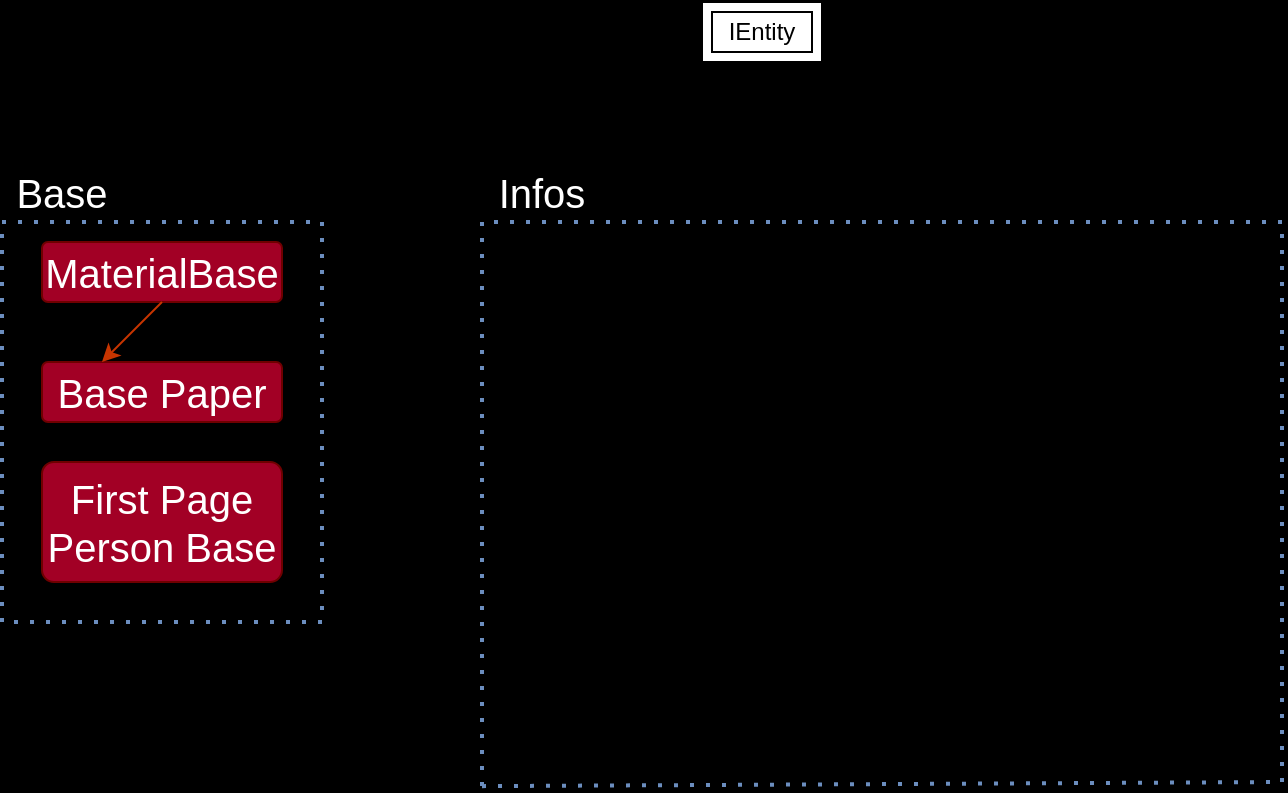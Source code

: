 <mxfile version="16.5.3" type="github">
  <diagram id="R2lEEEUBdFMjLlhIrx00" name="Enities">
    <mxGraphModel dx="942" dy="652" grid="1" gridSize="10" guides="1" tooltips="1" connect="1" arrows="1" fold="1" page="1" pageScale="1" pageWidth="1600" pageHeight="900" background="#000000" math="0" shadow="0" extFonts="Permanent Marker^https://fonts.googleapis.com/css?family=Permanent+Marker">
      <root>
        <mxCell id="0" />
        <mxCell id="1" parent="0" />
        <mxCell id="eGb5dsAbsmcvE9Oy9T9W-4" value="IEntity" style="shape=ext;margin=3;double=1;whiteSpace=wrap;html=1;align=center;" vertex="1" parent="1">
          <mxGeometry x="830" y="90" width="60" height="30" as="geometry" />
        </mxCell>
        <mxCell id="eGb5dsAbsmcvE9Oy9T9W-5" value="" style="endArrow=none;dashed=1;html=1;dashPattern=1 3;strokeWidth=2;rounded=0;fontColor=#FFFFFF;labelBackgroundColor=#000000;fillColor=#dae8fc;strokeColor=#6c8ebf;" edge="1" parent="1">
          <mxGeometry width="50" height="50" relative="1" as="geometry">
            <mxPoint x="480" y="400" as="sourcePoint" />
            <mxPoint x="480" y="400" as="targetPoint" />
            <Array as="points">
              <mxPoint x="480" y="200" />
              <mxPoint x="640" y="200" />
              <mxPoint x="640" y="400" />
            </Array>
          </mxGeometry>
        </mxCell>
        <mxCell id="eGb5dsAbsmcvE9Oy9T9W-6" value="Base" style="text;html=1;strokeColor=none;fillColor=none;align=center;verticalAlign=middle;whiteSpace=wrap;rounded=0;fontColor=#FFFFFF;fontSize=20;" vertex="1" parent="1">
          <mxGeometry x="480" y="170" width="60" height="30" as="geometry" />
        </mxCell>
        <mxCell id="eGb5dsAbsmcvE9Oy9T9W-7" value="MaterialBase" style="rounded=1;arcSize=10;whiteSpace=wrap;html=1;align=center;fontSize=20;fillColor=#a20025;strokeColor=#6F0000;fontColor=#ffffff;" vertex="1" parent="1">
          <mxGeometry x="500" y="210" width="120" height="30" as="geometry" />
        </mxCell>
        <mxCell id="eGb5dsAbsmcvE9Oy9T9W-8" value="Base Paper" style="rounded=1;arcSize=10;whiteSpace=wrap;html=1;align=center;fontSize=20;fillColor=#a20025;strokeColor=#6F0000;fontColor=#ffffff;" vertex="1" parent="1">
          <mxGeometry x="500" y="270" width="120" height="30" as="geometry" />
        </mxCell>
        <mxCell id="eGb5dsAbsmcvE9Oy9T9W-9" value="" style="endArrow=classic;html=1;rounded=0;labelBackgroundColor=#000000;fontSize=20;fontColor=#FFFFFF;exitX=0.5;exitY=1;exitDx=0;exitDy=0;entryX=0.25;entryY=0;entryDx=0;entryDy=0;fillColor=#fa6800;strokeColor=#C73500;" edge="1" parent="1" source="eGb5dsAbsmcvE9Oy9T9W-7" target="eGb5dsAbsmcvE9Oy9T9W-8">
          <mxGeometry width="50" height="50" relative="1" as="geometry">
            <mxPoint x="570" y="270" as="sourcePoint" />
            <mxPoint x="620" y="220" as="targetPoint" />
          </mxGeometry>
        </mxCell>
        <mxCell id="eGb5dsAbsmcvE9Oy9T9W-10" value="First Page Person Base" style="rounded=1;arcSize=10;whiteSpace=wrap;html=1;align=center;fontSize=20;fillColor=#a20025;strokeColor=#6F0000;fontColor=#ffffff;" vertex="1" parent="1">
          <mxGeometry x="500" y="320" width="120" height="60" as="geometry" />
        </mxCell>
        <mxCell id="eGb5dsAbsmcvE9Oy9T9W-11" value="Infos" style="text;html=1;strokeColor=none;fillColor=none;align=center;verticalAlign=middle;whiteSpace=wrap;rounded=0;fontSize=20;fontColor=#FFFFFF;" vertex="1" parent="1">
          <mxGeometry x="720" y="170" width="60" height="30" as="geometry" />
        </mxCell>
        <mxCell id="eGb5dsAbsmcvE9Oy9T9W-12" value="" style="endArrow=none;dashed=1;html=1;dashPattern=1 3;strokeWidth=2;rounded=0;fontColor=#FFFFFF;labelBackgroundColor=#000000;fillColor=#dae8fc;strokeColor=#6c8ebf;" edge="1" parent="1">
          <mxGeometry width="50" height="50" relative="1" as="geometry">
            <mxPoint x="720" y="482" as="sourcePoint" />
            <mxPoint x="720" y="482.069" as="targetPoint" />
            <Array as="points">
              <mxPoint x="720" y="200" />
              <mxPoint x="1120" y="200" />
              <mxPoint x="1120" y="480" />
            </Array>
          </mxGeometry>
        </mxCell>
      </root>
    </mxGraphModel>
  </diagram>
</mxfile>

